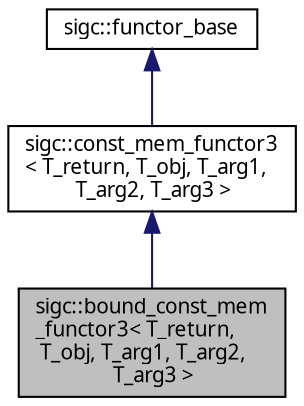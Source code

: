 digraph "sigc::bound_const_mem_functor3&lt; T_return, T_obj, T_arg1, T_arg2, T_arg3 &gt;"
{
  edge [fontname="Sans",fontsize="10",labelfontname="Sans",labelfontsize="10"];
  node [fontname="Sans",fontsize="10",shape=record];
  Node1 [label="sigc::bound_const_mem\l_functor3\< T_return,\l T_obj, T_arg1, T_arg2,\l T_arg3 \>",height=0.2,width=0.4,color="black", fillcolor="grey75", style="filled" fontcolor="black"];
  Node2 -> Node1 [dir="back",color="midnightblue",fontsize="10",style="solid",fontname="Sans"];
  Node2 [label="sigc::const_mem_functor3\l\< T_return, T_obj, T_arg1,\l T_arg2, T_arg3 \>",height=0.2,width=0.4,color="black", fillcolor="white", style="filled",URL="$classsigc_1_1const__mem__functor3.html",tooltip="const_mem_functor3 wraps const methods with 3 argument(s)."];
  Node3 -> Node2 [dir="back",color="midnightblue",fontsize="10",style="solid",fontname="Sans"];
  Node3 [label="sigc::functor_base",height=0.2,width=0.4,color="black", fillcolor="white", style="filled",URL="$structsigc_1_1functor__base.html",tooltip="A hint to the compiler."];
}

